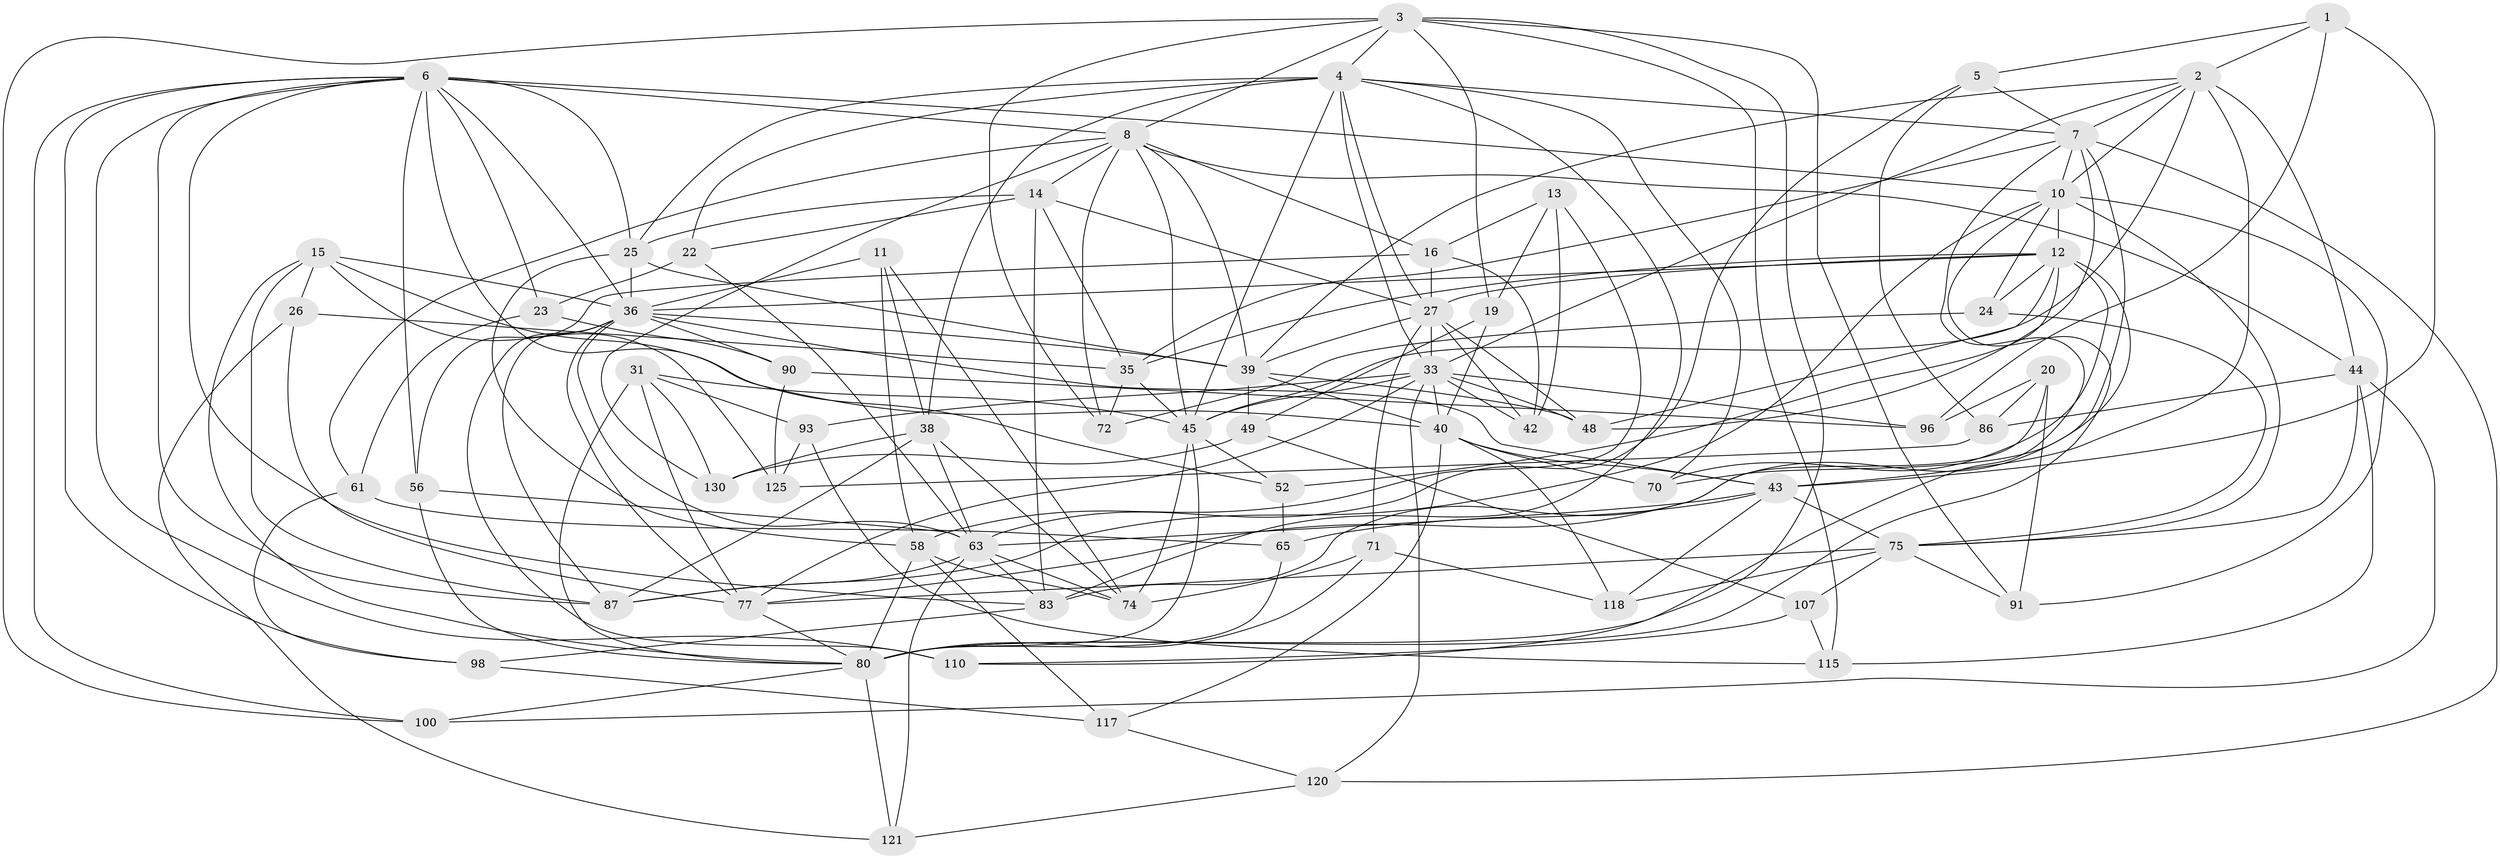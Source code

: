 // original degree distribution, {4: 1.0}
// Generated by graph-tools (version 1.1) at 2025/16/03/09/25 04:16:32]
// undirected, 67 vertices, 196 edges
graph export_dot {
graph [start="1"]
  node [color=gray90,style=filled];
  1;
  2 [super="+81+133"];
  3 [super="+9+124"];
  4 [super="+50+34"];
  5;
  6 [super="+69+99+60+17"];
  7 [super="+108+21"];
  8 [super="+55+28+32"];
  10 [super="+29+37"];
  11;
  12 [super="+41+30"];
  13;
  14 [super="+68"];
  15 [super="+109"];
  16 [super="+18"];
  19;
  20;
  22;
  23;
  24;
  25 [super="+51"];
  26;
  27 [super="+84+127+128"];
  31 [super="+116"];
  33 [super="+95+114+78"];
  35 [super="+123"];
  36 [super="+46+53"];
  38 [super="+64"];
  39 [super="+105+62"];
  40 [super="+113+112"];
  42;
  43 [super="+73"];
  44 [super="+57"];
  45 [super="+54+47"];
  48 [super="+67"];
  49;
  52;
  56;
  58 [super="+76"];
  61;
  63 [super="+94+92"];
  65;
  70;
  71;
  72;
  74 [super="+129"];
  75 [super="+97"];
  77 [super="+111+106"];
  80 [super="+126+88"];
  83 [super="+104"];
  86;
  87 [super="+122"];
  90;
  91;
  93;
  96;
  98;
  100;
  107;
  110;
  115;
  117;
  118;
  120;
  121;
  125;
  130;
  1 -- 96;
  1 -- 5;
  1 -- 2;
  1 -- 43;
  2 -- 7;
  2 -- 39;
  2 -- 10;
  2 -- 43;
  2 -- 44;
  2 -- 45;
  2 -- 33;
  3 -- 110;
  3 -- 19;
  3 -- 100;
  3 -- 4;
  3 -- 8;
  3 -- 72;
  3 -- 91;
  3 -- 115;
  4 -- 83;
  4 -- 22;
  4 -- 70;
  4 -- 25;
  4 -- 45;
  4 -- 33;
  4 -- 27;
  4 -- 7;
  4 -- 38;
  5 -- 86;
  5 -- 63;
  5 -- 7;
  6 -- 10;
  6 -- 52;
  6 -- 23;
  6 -- 110;
  6 -- 36;
  6 -- 8;
  6 -- 83;
  6 -- 25;
  6 -- 87;
  6 -- 56;
  6 -- 98;
  6 -- 100;
  7 -- 70;
  7 -- 80;
  7 -- 35;
  7 -- 120;
  7 -- 48 [weight=2];
  7 -- 10;
  8 -- 44;
  8 -- 61;
  8 -- 45;
  8 -- 39;
  8 -- 16;
  8 -- 130;
  8 -- 72;
  8 -- 14;
  10 -- 87;
  10 -- 80;
  10 -- 75;
  10 -- 24;
  10 -- 91;
  10 -- 12 [weight=2];
  11 -- 58;
  11 -- 38;
  11 -- 74;
  11 -- 36;
  12 -- 24;
  12 -- 48;
  12 -- 52;
  12 -- 36;
  12 -- 77;
  12 -- 70;
  12 -- 27;
  12 -- 35;
  13 -- 16;
  13 -- 42;
  13 -- 19;
  13 -- 58;
  14 -- 35;
  14 -- 83;
  14 -- 27;
  14 -- 25;
  14 -- 22;
  15 -- 125;
  15 -- 80;
  15 -- 36;
  15 -- 40;
  15 -- 26;
  15 -- 87;
  16 -- 56;
  16 -- 42;
  16 -- 27 [weight=2];
  19 -- 49;
  19 -- 40;
  20 -- 96;
  20 -- 86;
  20 -- 91;
  20 -- 83;
  22 -- 23;
  22 -- 63;
  23 -- 61;
  23 -- 90;
  24 -- 72;
  24 -- 75;
  25 -- 39;
  25 -- 36;
  25 -- 58;
  26 -- 121;
  26 -- 77;
  26 -- 35;
  27 -- 48;
  27 -- 71;
  27 -- 33;
  27 -- 42;
  27 -- 39;
  31 -- 77 [weight=2];
  31 -- 130;
  31 -- 45;
  31 -- 93;
  31 -- 80;
  33 -- 96;
  33 -- 45 [weight=2];
  33 -- 120;
  33 -- 48;
  33 -- 42;
  33 -- 93;
  33 -- 40;
  33 -- 77;
  35 -- 72;
  35 -- 45;
  36 -- 87;
  36 -- 39;
  36 -- 63;
  36 -- 77;
  36 -- 43;
  36 -- 90;
  36 -- 110;
  38 -- 130;
  38 -- 63;
  38 -- 74;
  38 -- 87;
  39 -- 49;
  39 -- 48;
  39 -- 40;
  40 -- 117;
  40 -- 70;
  40 -- 118;
  40 -- 43;
  43 -- 65;
  43 -- 75;
  43 -- 118;
  43 -- 63;
  44 -- 100;
  44 -- 115;
  44 -- 86;
  44 -- 75;
  45 -- 52;
  45 -- 74;
  45 -- 80;
  49 -- 130;
  49 -- 107;
  52 -- 65;
  56 -- 80;
  56 -- 63;
  58 -- 117;
  58 -- 80;
  58 -- 74;
  61 -- 65;
  61 -- 98;
  63 -- 87;
  63 -- 83;
  63 -- 74;
  63 -- 121;
  65 -- 80;
  71 -- 118;
  71 -- 80;
  71 -- 74;
  75 -- 118;
  75 -- 91;
  75 -- 77;
  75 -- 107;
  77 -- 80;
  80 -- 100;
  80 -- 121;
  83 -- 98;
  86 -- 125;
  90 -- 125;
  90 -- 96;
  93 -- 115;
  93 -- 125;
  98 -- 117;
  107 -- 115;
  107 -- 110;
  117 -- 120;
  120 -- 121;
}
